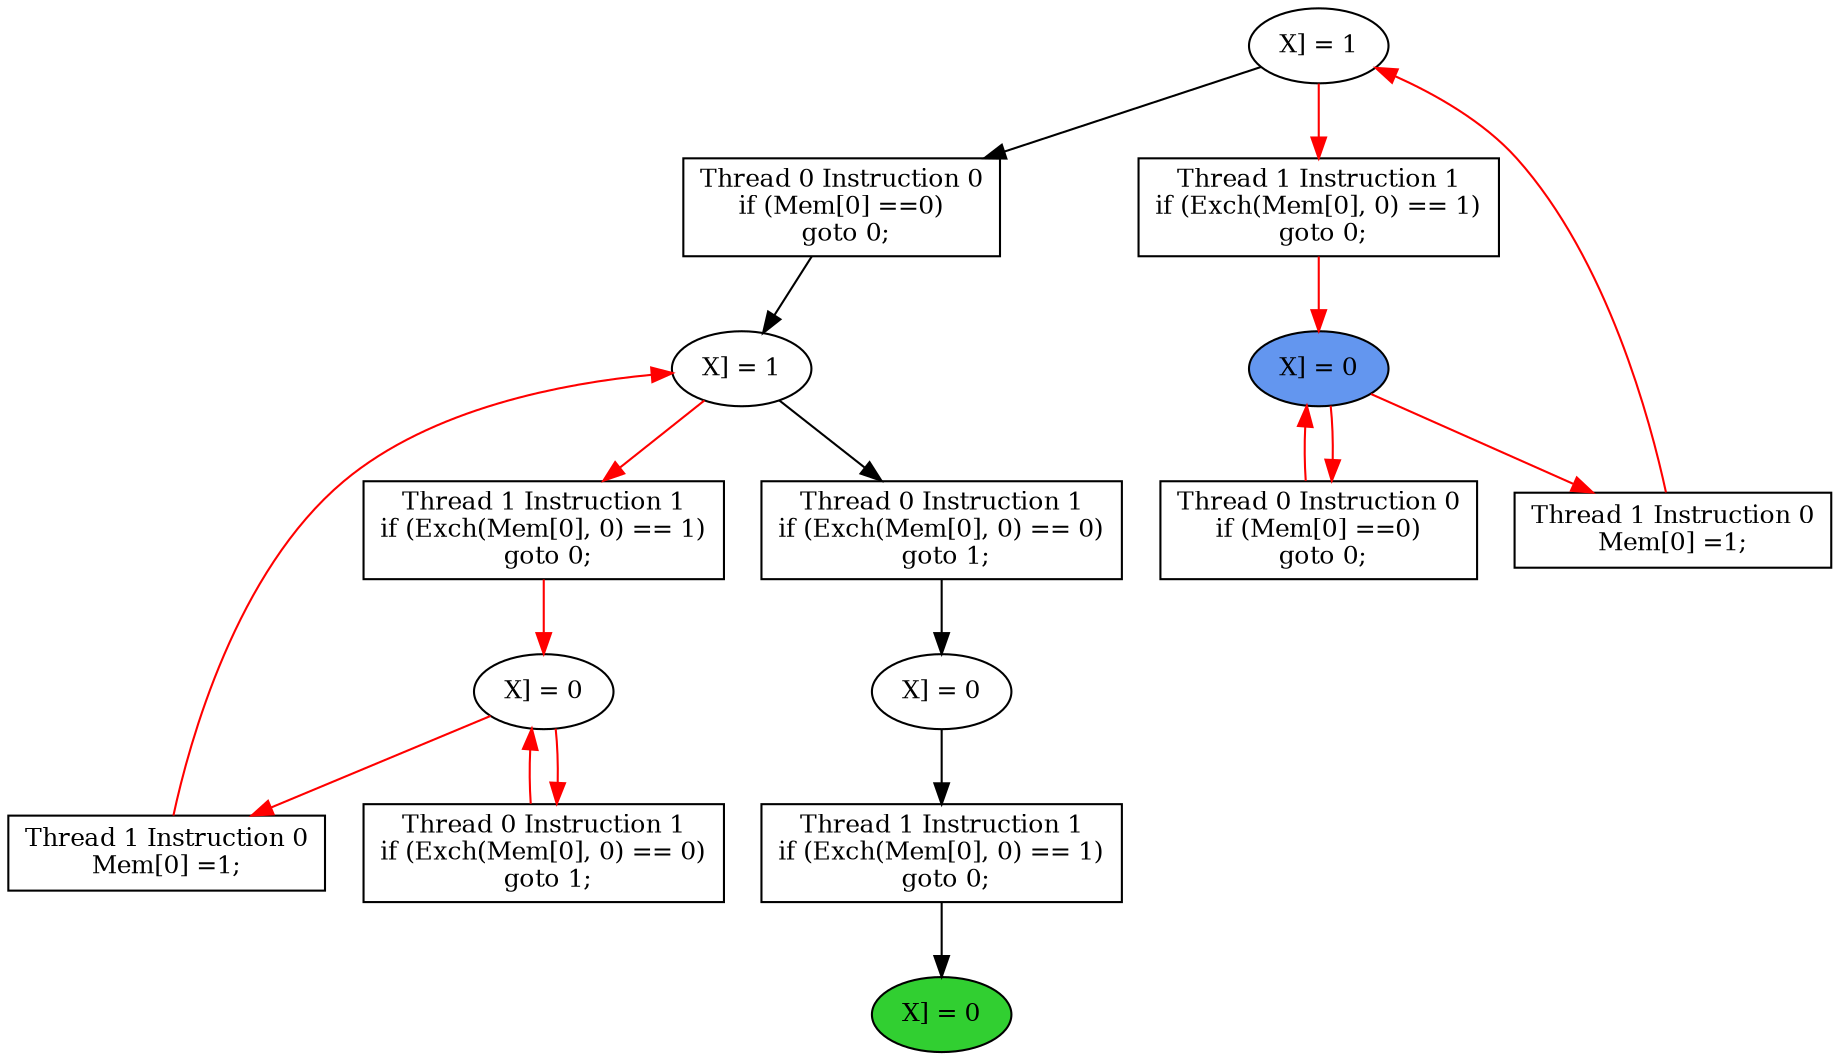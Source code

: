 digraph "graph" {
graph [fontsize=12]
node [fontsize=12]
edge [fontsize=12]
rankdir=TB;
"N25" -> "N24" [uuid = "<A0, S3>", color = "#000000", fontcolor = "#ffffff", style = "solid", label = "", dir = "forward", weight = "1"]
"N21" -> "N18" [uuid = "<A1, START>", color = "#ff0000", fontcolor = "#ffffff", style = "solid", label = "", dir = "back", weight = "1"]
"N10" -> "N9" [uuid = "<A2, END>", color = "#000000", fontcolor = "#ffffff", style = "solid", label = "", dir = "forward", weight = "1"]
"N23" -> "N22" [uuid = "<A3, S2>", color = "#ff0000", fontcolor = "#ffffff", style = "solid", label = "", dir = "forward", weight = "1"]
"N26" -> "N21" [uuid = "<A4, START>", color = "#ff0000", fontcolor = "#ffffff", style = "solid", label = "", dir = "forward", weight = "1"]
"N27" -> "N15" [uuid = "<A5, S1>", color = "#ff0000", fontcolor = "#ffffff", style = "solid", label = "", dir = "back", weight = "1"]
"N22" -> "N17" [uuid = "<A6, S2>", color = "#ff0000", fontcolor = "#ffffff", style = "solid", label = "", dir = "back", weight = "1"]
"N12" -> "N11" [uuid = "<A7, S0>", color = "#000000", fontcolor = "#ffffff", style = "solid", label = "", dir = "forward", weight = "1"]
"N24" -> "N16" [uuid = "<A8, S3>", color = "#ff0000", fontcolor = "#ffffff", style = "solid", label = "", dir = "back", weight = "1"]
"N27" -> "N25" [uuid = "<A0, S1>", color = "#000000", fontcolor = "#ffffff", style = "solid", label = "", dir = "forward", weight = "1"]
"N21" -> "N18" [uuid = "<A1, START>", color = "#ff0000", fontcolor = "#ffffff", style = "solid", label = "", dir = "forward", weight = "1"]
"N11" -> "N10" [uuid = "<A2, S0>", color = "#000000", fontcolor = "#ffffff", style = "solid", label = "", dir = "forward", weight = "1"]
"N24" -> "N23" [uuid = "<A3, S3>", color = "#ff0000", fontcolor = "#ffffff", style = "solid", label = "", dir = "forward", weight = "1"]
"N27" -> "N26" [uuid = "<A4, S1>", color = "#ff0000", fontcolor = "#ffffff", style = "solid", label = "", dir = "forward", weight = "1"]
"N21" -> "N15" [uuid = "<A5, START>", color = "#ff0000", fontcolor = "#ffffff", style = "solid", label = "", dir = "forward", weight = "1"]
"N22" -> "N17" [uuid = "<A6, S2>", color = "#ff0000", fontcolor = "#ffffff", style = "solid", label = "", dir = "forward", weight = "1"]
"N24" -> "N12" [uuid = "<A7, S3>", color = "#000000", fontcolor = "#ffffff", style = "solid", label = "", dir = "forward", weight = "1"]
"N22" -> "N16" [uuid = "<A8, S2>", color = "#ff0000", fontcolor = "#ffffff", style = "solid", label = "", dir = "forward", weight = "1"]
"N9" [uuid="END", label="X] = 0", fillcolor = "#31cf31", fontcolor = "#000000", shape = "ellipse", style = "filled, solid"]
"N10" [uuid="A2", label="Thread 1 Instruction 1
if (Exch(Mem[0], 0) == 1)
 goto 0;", fillcolor = "#ffffff", fontcolor = "#000000", shape = "box", style = "filled, solid"]
"N11" [uuid="S0", label="X] = 0", fillcolor = "#ffffff", fontcolor = "#000000", shape = "ellipse", style = "filled, solid"]
"N12" [uuid="A7", label="Thread 0 Instruction 1
if (Exch(Mem[0], 0) == 0)
 goto 1;", fillcolor = "#ffffff", fontcolor = "#000000", shape = "box", style = "filled, solid"]
"N15" [uuid="A5", label="Thread 1 Instruction 0
Mem[0] =1;", fillcolor = "#ffffff", fontcolor = "#000000", shape = "box", style = "filled, solid"]
"N16" [uuid="A8", label="Thread 1 Instruction 0
Mem[0] =1;", fillcolor = "#ffffff", fontcolor = "#000000", shape = "box", style = "filled, solid"]
"N17" [uuid="A6", label="Thread 0 Instruction 1
if (Exch(Mem[0], 0) == 0)
 goto 1;", fillcolor = "#ffffff", fontcolor = "#000000", shape = "box", style = "filled, solid"]
"N18" [uuid="A1", label="Thread 0 Instruction 0
if (Mem[0] ==0)
 goto 0;", fillcolor = "#ffffff", fontcolor = "#000000", shape = "box", style = "filled, solid"]
"N21" [uuid="START", label="X] = 0", fillcolor = "#6396ef", fontcolor = "#000000", shape = "ellipse", style = "filled, solid"]
"N22" [uuid="S2", label="X] = 0", fillcolor = "#ffffff", fontcolor = "#000000", shape = "ellipse", style = "filled, solid"]
"N23" [uuid="A3", label="Thread 1 Instruction 1
if (Exch(Mem[0], 0) == 1)
 goto 0;", fillcolor = "#ffffff", fontcolor = "#000000", shape = "box", style = "filled, solid"]
"N24" [uuid="S3", label="X] = 1", fillcolor = "#ffffff", fontcolor = "#000000", shape = "ellipse", style = "filled, solid"]
"N25" [uuid="A0", label="Thread 0 Instruction 0
if (Mem[0] ==0)
 goto 0;", fillcolor = "#ffffff", fontcolor = "#000000", shape = "box", style = "filled, solid"]
"N26" [uuid="A4", label="Thread 1 Instruction 1
if (Exch(Mem[0], 0) == 1)
 goto 0;", fillcolor = "#ffffff", fontcolor = "#000000", shape = "box", style = "filled, solid"]
"N27" [uuid="S1", label="X] = 1", fillcolor = "#ffffff", fontcolor = "#000000", shape = "ellipse", style = "filled, solid"]
}